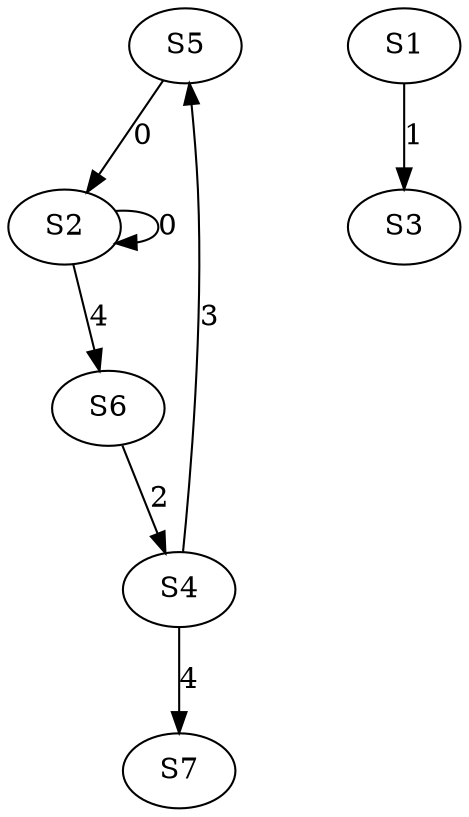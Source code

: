 strict digraph {
	S5 -> S2 [ label = 0 ];
	S1 -> S3 [ label = 1 ];
	S6 -> S4 [ label = 2 ];
	S4 -> S5 [ label = 3 ];
	S2 -> S6 [ label = 4 ];
	S4 -> S7 [ label = 4 ];
	S2 -> S2 [ label = 0 ];
}